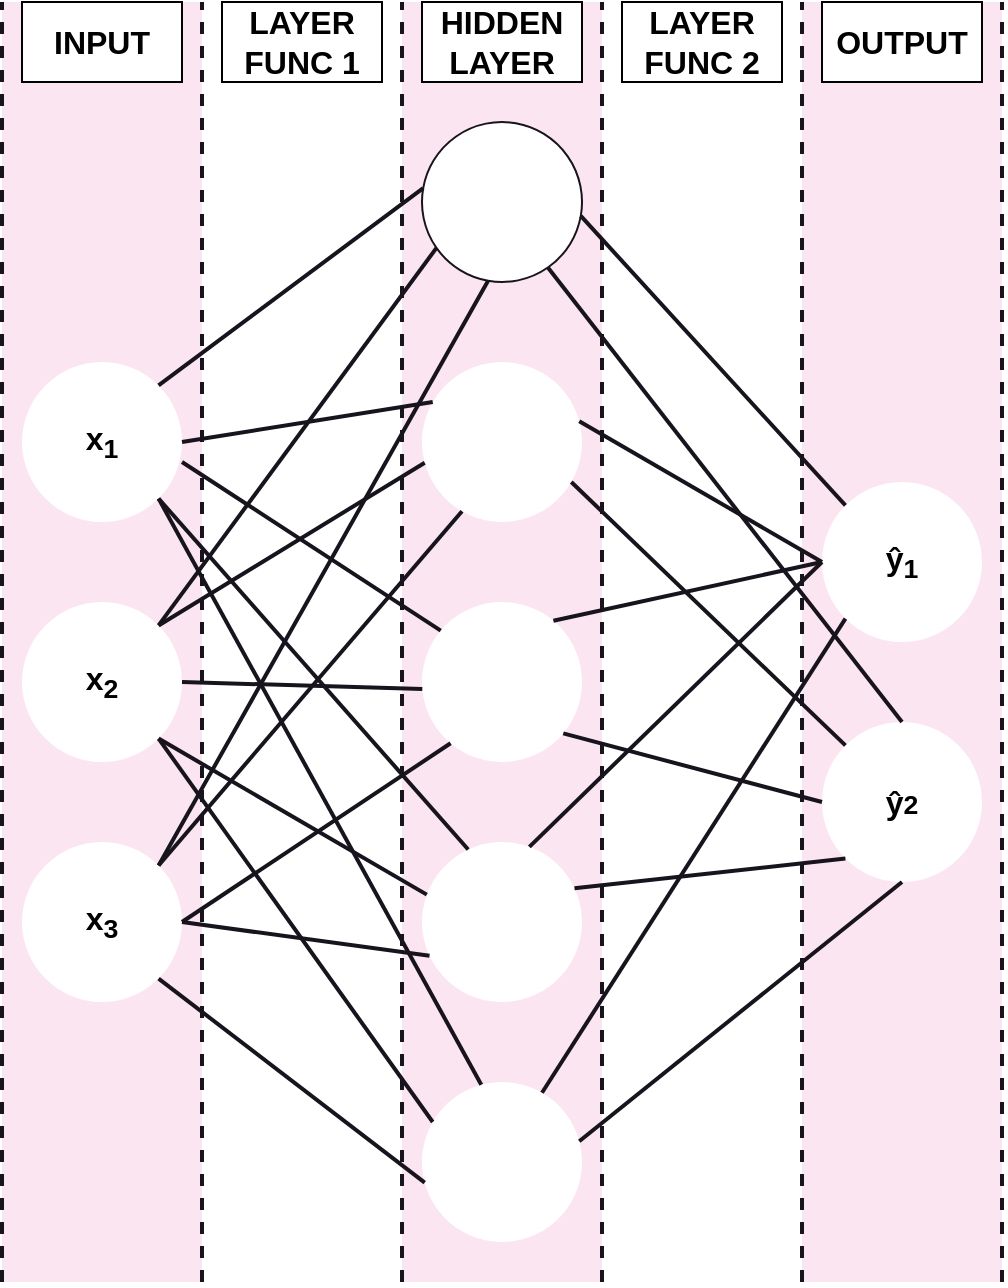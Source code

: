 <mxfile version="22.1.18" type="device">
  <diagram name="Page-1" id="pkmesYbsGE19lawqfJWB">
    <mxGraphModel dx="1434" dy="844" grid="1" gridSize="10" guides="1" tooltips="1" connect="1" arrows="1" fold="1" page="1" pageScale="1" pageWidth="827" pageHeight="1169" background="#ffffff" math="0" shadow="0">
      <root>
        <mxCell id="0" />
        <mxCell id="1" parent="0" />
        <mxCell id="MiUqqFNnCgQq0DjydENk-48" value="" style="rounded=0;whiteSpace=wrap;html=1;fillColor=#d80073;fontColor=#ffffff;strokeColor=none;opacity=10;" vertex="1" parent="1">
          <mxGeometry x="350" y="120" width="100" height="640" as="geometry" />
        </mxCell>
        <mxCell id="MiUqqFNnCgQq0DjydENk-49" value="" style="rounded=0;whiteSpace=wrap;html=1;fillColor=#d80073;fontColor=#ffffff;strokeColor=none;opacity=10;fillStyle=solid;" vertex="1" parent="1">
          <mxGeometry x="550" y="120" width="100" height="640" as="geometry" />
        </mxCell>
        <mxCell id="MiUqqFNnCgQq0DjydENk-59" value="" style="rounded=0;whiteSpace=wrap;html=1;fillColor=#d80073;fontColor=#ffffff;strokeColor=none;opacity=10;" vertex="1" parent="1">
          <mxGeometry x="150" y="120" width="100" height="640" as="geometry" />
        </mxCell>
        <mxCell id="MiUqqFNnCgQq0DjydENk-2" value="" style="ellipse;whiteSpace=wrap;html=1;aspect=fixed;rotation=10;strokeColor=#18141D;" vertex="1" parent="1">
          <mxGeometry x="360" y="180" width="80" height="80" as="geometry" />
        </mxCell>
        <mxCell id="MiUqqFNnCgQq0DjydENk-3" value="" style="ellipse;whiteSpace=wrap;html=1;aspect=fixed;rotation=30;fillStyle=solid;strokeColor=none;" vertex="1" parent="1">
          <mxGeometry x="360" y="300" width="80" height="80" as="geometry" />
        </mxCell>
        <mxCell id="MiUqqFNnCgQq0DjydENk-4" value="" style="ellipse;whiteSpace=wrap;html=1;aspect=fixed;rotation=-5;fillStyle=solid;strokeColor=none;" vertex="1" parent="1">
          <mxGeometry x="360" y="420" width="80" height="80" as="geometry" />
        </mxCell>
        <mxCell id="MiUqqFNnCgQq0DjydENk-5" value="" style="ellipse;whiteSpace=wrap;html=1;aspect=fixed;rotation=20;fillStyle=solid;strokeColor=none;" vertex="1" parent="1">
          <mxGeometry x="360" y="540" width="80" height="80" as="geometry" />
        </mxCell>
        <mxCell id="MiUqqFNnCgQq0DjydENk-6" value="" style="ellipse;whiteSpace=wrap;html=1;aspect=fixed;rotation=-15;fillStyle=solid;strokeColor=none;" vertex="1" parent="1">
          <mxGeometry x="360" y="660" width="80" height="80" as="geometry" />
        </mxCell>
        <mxCell id="MiUqqFNnCgQq0DjydENk-8" value="&lt;b style=&quot;font-size: 16px;&quot;&gt;x&lt;sub&gt;1&lt;/sub&gt;&lt;/b&gt;" style="ellipse;whiteSpace=wrap;html=1;aspect=fixed;rotation=0;fillStyle=solid;strokeColor=none;" vertex="1" parent="1">
          <mxGeometry x="160" y="300" width="80" height="80" as="geometry" />
        </mxCell>
        <mxCell id="MiUqqFNnCgQq0DjydENk-9" value="&lt;b style=&quot;font-size: 16px;&quot;&gt;x&lt;sub&gt;2&lt;/sub&gt;&lt;/b&gt;" style="ellipse;whiteSpace=wrap;html=1;aspect=fixed;fillStyle=solid;strokeColor=none;" vertex="1" parent="1">
          <mxGeometry x="160" y="420" width="80" height="80" as="geometry" />
        </mxCell>
        <mxCell id="MiUqqFNnCgQq0DjydENk-10" value="&lt;b style=&quot;font-size: 16px;&quot;&gt;x&lt;sub&gt;3&lt;/sub&gt;&lt;/b&gt;" style="ellipse;whiteSpace=wrap;html=1;aspect=fixed;fillStyle=solid;strokeColor=none;" vertex="1" parent="1">
          <mxGeometry x="160" y="540" width="80" height="80" as="geometry" />
        </mxCell>
        <mxCell id="MiUqqFNnCgQq0DjydENk-12" value="&lt;font style=&quot;font-size: 16px;&quot;&gt;&lt;b&gt;ŷ&lt;sub&gt;1&lt;/sub&gt;&lt;/b&gt;&lt;/font&gt;" style="ellipse;whiteSpace=wrap;html=1;aspect=fixed;fillStyle=solid;strokeColor=none;" vertex="1" parent="1">
          <mxGeometry x="560" y="360" width="80" height="80" as="geometry" />
        </mxCell>
        <mxCell id="MiUqqFNnCgQq0DjydENk-13" value="&lt;b style=&quot;font-size: 16px;&quot;&gt;ŷ&lt;/b&gt;&lt;b style=&quot;font-size: 13.333px;&quot;&gt;2&lt;/b&gt;" style="ellipse;whiteSpace=wrap;html=1;aspect=fixed;fillStyle=solid;strokeColor=none;" vertex="1" parent="1">
          <mxGeometry x="560" y="480" width="80" height="80" as="geometry" />
        </mxCell>
        <mxCell id="MiUqqFNnCgQq0DjydENk-15" value="" style="endArrow=none;html=1;rounded=0;exitX=1;exitY=0;exitDx=0;exitDy=0;entryX=0;entryY=0.5;entryDx=0;entryDy=0;strokeWidth=2;strokeColor=#18141D;" edge="1" parent="1" source="MiUqqFNnCgQq0DjydENk-8" target="MiUqqFNnCgQq0DjydENk-2">
          <mxGeometry width="50" height="50" relative="1" as="geometry">
            <mxPoint x="390" y="460" as="sourcePoint" />
            <mxPoint x="440" y="410" as="targetPoint" />
          </mxGeometry>
        </mxCell>
        <mxCell id="MiUqqFNnCgQq0DjydENk-16" value="" style="endArrow=none;html=1;rounded=0;exitX=1;exitY=0.5;exitDx=0;exitDy=0;strokeWidth=2;entryX=0;entryY=0.5;entryDx=0;entryDy=0;strokeColor=#18141D;" edge="1" parent="1" source="MiUqqFNnCgQq0DjydENk-8" target="MiUqqFNnCgQq0DjydENk-3">
          <mxGeometry width="50" height="50" relative="1" as="geometry">
            <mxPoint x="245" y="330" as="sourcePoint" />
            <mxPoint x="374" y="247" as="targetPoint" />
          </mxGeometry>
        </mxCell>
        <mxCell id="MiUqqFNnCgQq0DjydENk-17" value="" style="endArrow=none;html=1;rounded=0;strokeWidth=2;entryX=0;entryY=0;entryDx=0;entryDy=0;strokeColor=#18141D;" edge="1" parent="1" target="MiUqqFNnCgQq0DjydENk-4">
          <mxGeometry width="50" height="50" relative="1" as="geometry">
            <mxPoint x="240" y="350" as="sourcePoint" />
            <mxPoint x="370" y="352" as="targetPoint" />
          </mxGeometry>
        </mxCell>
        <mxCell id="MiUqqFNnCgQq0DjydENk-18" value="" style="endArrow=none;html=1;rounded=0;strokeWidth=2;exitX=1;exitY=1;exitDx=0;exitDy=0;entryX=0;entryY=0;entryDx=0;entryDy=0;strokeColor=#18141D;" edge="1" parent="1" source="MiUqqFNnCgQq0DjydENk-8" target="MiUqqFNnCgQq0DjydENk-5">
          <mxGeometry width="50" height="50" relative="1" as="geometry">
            <mxPoint x="233" y="361" as="sourcePoint" />
            <mxPoint x="380" y="362" as="targetPoint" />
          </mxGeometry>
        </mxCell>
        <mxCell id="MiUqqFNnCgQq0DjydENk-19" value="" style="endArrow=none;html=1;rounded=0;exitX=1;exitY=1;exitDx=0;exitDy=0;strokeWidth=2;entryX=0.5;entryY=0;entryDx=0;entryDy=0;strokeColor=#18141D;" edge="1" parent="1" source="MiUqqFNnCgQq0DjydENk-8" target="MiUqqFNnCgQq0DjydENk-6">
          <mxGeometry width="50" height="50" relative="1" as="geometry">
            <mxPoint x="269" y="380" as="sourcePoint" />
            <mxPoint x="390" y="372" as="targetPoint" />
          </mxGeometry>
        </mxCell>
        <mxCell id="MiUqqFNnCgQq0DjydENk-20" value="" style="endArrow=none;html=1;rounded=0;exitX=1;exitY=0;exitDx=0;exitDy=0;strokeWidth=2;entryX=0;entryY=1;entryDx=0;entryDy=0;strokeColor=#18141D;" edge="1" parent="1" source="MiUqqFNnCgQq0DjydENk-9" target="MiUqqFNnCgQq0DjydENk-2">
          <mxGeometry width="50" height="50" relative="1" as="geometry">
            <mxPoint x="279" y="390" as="sourcePoint" />
            <mxPoint x="400" y="382" as="targetPoint" />
          </mxGeometry>
        </mxCell>
        <mxCell id="MiUqqFNnCgQq0DjydENk-21" value="" style="endArrow=none;html=1;rounded=0;exitX=1;exitY=0;exitDx=0;exitDy=0;strokeWidth=2;entryX=0;entryY=1;entryDx=0;entryDy=0;strokeColor=#18141D;" edge="1" parent="1" source="MiUqqFNnCgQq0DjydENk-9" target="MiUqqFNnCgQq0DjydENk-3">
          <mxGeometry width="50" height="50" relative="1" as="geometry">
            <mxPoint x="289" y="400" as="sourcePoint" />
            <mxPoint x="410" y="392" as="targetPoint" />
          </mxGeometry>
        </mxCell>
        <mxCell id="MiUqqFNnCgQq0DjydENk-22" value="" style="endArrow=none;html=1;rounded=0;exitX=1;exitY=0.5;exitDx=0;exitDy=0;strokeWidth=2;entryX=0;entryY=0.5;entryDx=0;entryDy=0;strokeColor=#18141D;" edge="1" parent="1" source="MiUqqFNnCgQq0DjydENk-9" target="MiUqqFNnCgQq0DjydENk-4">
          <mxGeometry width="50" height="50" relative="1" as="geometry">
            <mxPoint x="299" y="410" as="sourcePoint" />
            <mxPoint x="420" y="402" as="targetPoint" />
          </mxGeometry>
        </mxCell>
        <mxCell id="MiUqqFNnCgQq0DjydENk-23" value="" style="endArrow=none;html=1;rounded=0;exitX=1;exitY=1;exitDx=0;exitDy=0;strokeWidth=2;entryX=0;entryY=0.5;entryDx=0;entryDy=0;strokeColor=#18141D;" edge="1" parent="1" source="MiUqqFNnCgQq0DjydENk-9" target="MiUqqFNnCgQq0DjydENk-5">
          <mxGeometry width="50" height="50" relative="1" as="geometry">
            <mxPoint x="309" y="420" as="sourcePoint" />
            <mxPoint x="430" y="412" as="targetPoint" />
          </mxGeometry>
        </mxCell>
        <mxCell id="MiUqqFNnCgQq0DjydENk-24" value="" style="endArrow=none;html=1;rounded=0;exitX=1;exitY=1;exitDx=0;exitDy=0;strokeWidth=2;entryX=0;entryY=0;entryDx=0;entryDy=0;strokeColor=#18141D;" edge="1" parent="1" source="MiUqqFNnCgQq0DjydENk-9" target="MiUqqFNnCgQq0DjydENk-6">
          <mxGeometry width="50" height="50" relative="1" as="geometry">
            <mxPoint x="319" y="430" as="sourcePoint" />
            <mxPoint x="440" y="422" as="targetPoint" />
          </mxGeometry>
        </mxCell>
        <mxCell id="MiUqqFNnCgQq0DjydENk-25" value="" style="endArrow=none;html=1;rounded=0;exitX=1;exitY=0;exitDx=0;exitDy=0;strokeWidth=2;entryX=0.5;entryY=1;entryDx=0;entryDy=0;strokeColor=#18141D;" edge="1" parent="1" source="MiUqqFNnCgQq0DjydENk-10" target="MiUqqFNnCgQq0DjydENk-2">
          <mxGeometry width="50" height="50" relative="1" as="geometry">
            <mxPoint x="329" y="440" as="sourcePoint" />
            <mxPoint x="450" y="432" as="targetPoint" />
          </mxGeometry>
        </mxCell>
        <mxCell id="MiUqqFNnCgQq0DjydENk-26" value="" style="endArrow=none;html=1;rounded=0;exitX=1;exitY=0;exitDx=0;exitDy=0;strokeWidth=2;entryX=0.5;entryY=1;entryDx=0;entryDy=0;strokeColor=#18141D;" edge="1" parent="1" source="MiUqqFNnCgQq0DjydENk-10" target="MiUqqFNnCgQq0DjydENk-3">
          <mxGeometry width="50" height="50" relative="1" as="geometry">
            <mxPoint x="339" y="450" as="sourcePoint" />
            <mxPoint x="460" y="442" as="targetPoint" />
          </mxGeometry>
        </mxCell>
        <mxCell id="MiUqqFNnCgQq0DjydENk-27" value="" style="endArrow=none;html=1;rounded=0;exitX=1;exitY=0.5;exitDx=0;exitDy=0;strokeWidth=2;entryX=0;entryY=1;entryDx=0;entryDy=0;strokeColor=#18141D;" edge="1" parent="1" source="MiUqqFNnCgQq0DjydENk-10" target="MiUqqFNnCgQq0DjydENk-4">
          <mxGeometry width="50" height="50" relative="1" as="geometry">
            <mxPoint x="349" y="460" as="sourcePoint" />
            <mxPoint x="470" y="452" as="targetPoint" />
          </mxGeometry>
        </mxCell>
        <mxCell id="MiUqqFNnCgQq0DjydENk-28" value="" style="endArrow=none;html=1;rounded=0;exitX=1;exitY=1;exitDx=0;exitDy=0;strokeWidth=2;entryX=0;entryY=0.5;entryDx=0;entryDy=0;strokeColor=#18141D;" edge="1" parent="1" source="MiUqqFNnCgQq0DjydENk-10" target="MiUqqFNnCgQq0DjydENk-6">
          <mxGeometry width="50" height="50" relative="1" as="geometry">
            <mxPoint x="359" y="470" as="sourcePoint" />
            <mxPoint x="480" y="462" as="targetPoint" />
          </mxGeometry>
        </mxCell>
        <mxCell id="MiUqqFNnCgQq0DjydENk-29" value="" style="endArrow=none;html=1;rounded=0;exitX=1;exitY=0.5;exitDx=0;exitDy=0;strokeWidth=2;entryX=0;entryY=1;entryDx=0;entryDy=0;strokeColor=#18141D;" edge="1" parent="1" source="MiUqqFNnCgQq0DjydENk-10" target="MiUqqFNnCgQq0DjydENk-5">
          <mxGeometry width="50" height="50" relative="1" as="geometry">
            <mxPoint x="369" y="480" as="sourcePoint" />
            <mxPoint x="490" y="472" as="targetPoint" />
          </mxGeometry>
        </mxCell>
        <mxCell id="MiUqqFNnCgQq0DjydENk-30" value="" style="endArrow=none;html=1;rounded=0;exitX=1;exitY=0.5;exitDx=0;exitDy=0;strokeWidth=2;entryX=0;entryY=0;entryDx=0;entryDy=0;strokeColor=#18141D;" edge="1" parent="1" source="MiUqqFNnCgQq0DjydENk-2" target="MiUqqFNnCgQq0DjydENk-12">
          <mxGeometry width="50" height="50" relative="1" as="geometry">
            <mxPoint x="379" y="490" as="sourcePoint" />
            <mxPoint x="500" y="482" as="targetPoint" />
          </mxGeometry>
        </mxCell>
        <mxCell id="MiUqqFNnCgQq0DjydENk-31" value="" style="endArrow=none;html=1;rounded=0;exitX=1;exitY=1;exitDx=0;exitDy=0;strokeWidth=2;entryX=0.5;entryY=0;entryDx=0;entryDy=0;strokeColor=#18141D;" edge="1" parent="1" source="MiUqqFNnCgQq0DjydENk-2" target="MiUqqFNnCgQq0DjydENk-13">
          <mxGeometry width="50" height="50" relative="1" as="geometry">
            <mxPoint x="389" y="500" as="sourcePoint" />
            <mxPoint x="510" y="492" as="targetPoint" />
          </mxGeometry>
        </mxCell>
        <mxCell id="MiUqqFNnCgQq0DjydENk-32" value="" style="endArrow=none;html=1;rounded=0;exitX=1;exitY=0;exitDx=0;exitDy=0;strokeWidth=2;entryX=0;entryY=0.5;entryDx=0;entryDy=0;strokeColor=#18141D;" edge="1" parent="1" source="MiUqqFNnCgQq0DjydENk-3" target="MiUqqFNnCgQq0DjydENk-12">
          <mxGeometry width="50" height="50" relative="1" as="geometry">
            <mxPoint x="399" y="510" as="sourcePoint" />
            <mxPoint x="520" y="502" as="targetPoint" />
          </mxGeometry>
        </mxCell>
        <mxCell id="MiUqqFNnCgQq0DjydENk-33" value="" style="endArrow=none;html=1;rounded=0;exitX=1;exitY=0.5;exitDx=0;exitDy=0;strokeWidth=2;entryX=0;entryY=0;entryDx=0;entryDy=0;strokeColor=#18141D;" edge="1" parent="1" source="MiUqqFNnCgQq0DjydENk-3" target="MiUqqFNnCgQq0DjydENk-13">
          <mxGeometry width="50" height="50" relative="1" as="geometry">
            <mxPoint x="409" y="520" as="sourcePoint" />
            <mxPoint x="530" y="512" as="targetPoint" />
          </mxGeometry>
        </mxCell>
        <mxCell id="MiUqqFNnCgQq0DjydENk-34" value="" style="endArrow=none;html=1;rounded=0;exitX=1;exitY=0;exitDx=0;exitDy=0;strokeWidth=2;entryX=0;entryY=0.5;entryDx=0;entryDy=0;strokeColor=#18141D;" edge="1" parent="1" source="MiUqqFNnCgQq0DjydENk-4" target="MiUqqFNnCgQq0DjydENk-12">
          <mxGeometry width="50" height="50" relative="1" as="geometry">
            <mxPoint x="419" y="530" as="sourcePoint" />
            <mxPoint x="540" y="522" as="targetPoint" />
          </mxGeometry>
        </mxCell>
        <mxCell id="MiUqqFNnCgQq0DjydENk-35" value="" style="endArrow=none;html=1;rounded=0;exitX=1;exitY=1;exitDx=0;exitDy=0;strokeWidth=2;entryX=0;entryY=0.5;entryDx=0;entryDy=0;strokeColor=#18141D;" edge="1" parent="1" source="MiUqqFNnCgQq0DjydENk-4" target="MiUqqFNnCgQq0DjydENk-13">
          <mxGeometry width="50" height="50" relative="1" as="geometry">
            <mxPoint x="429" y="540" as="sourcePoint" />
            <mxPoint x="550" y="532" as="targetPoint" />
          </mxGeometry>
        </mxCell>
        <mxCell id="MiUqqFNnCgQq0DjydENk-36" value="" style="endArrow=none;html=1;rounded=0;exitX=0.5;exitY=0;exitDx=0;exitDy=0;strokeWidth=2;entryX=0;entryY=0.5;entryDx=0;entryDy=0;strokeColor=#18141D;" edge="1" parent="1" source="MiUqqFNnCgQq0DjydENk-5" target="MiUqqFNnCgQq0DjydENk-12">
          <mxGeometry width="50" height="50" relative="1" as="geometry">
            <mxPoint x="439" y="550" as="sourcePoint" />
            <mxPoint x="560" y="542" as="targetPoint" />
          </mxGeometry>
        </mxCell>
        <mxCell id="MiUqqFNnCgQq0DjydENk-37" value="" style="endArrow=none;html=1;rounded=0;exitX=1;exitY=0;exitDx=0;exitDy=0;strokeWidth=2;entryX=0;entryY=1;entryDx=0;entryDy=0;strokeColor=#18141D;" edge="1" parent="1" source="MiUqqFNnCgQq0DjydENk-5" target="MiUqqFNnCgQq0DjydENk-13">
          <mxGeometry width="50" height="50" relative="1" as="geometry">
            <mxPoint x="449" y="560" as="sourcePoint" />
            <mxPoint x="570" y="552" as="targetPoint" />
          </mxGeometry>
        </mxCell>
        <mxCell id="MiUqqFNnCgQq0DjydENk-38" value="" style="endArrow=none;html=1;rounded=0;exitX=1;exitY=0.5;exitDx=0;exitDy=0;strokeWidth=2;entryX=0.5;entryY=1;entryDx=0;entryDy=0;strokeColor=#18141D;" edge="1" parent="1" source="MiUqqFNnCgQq0DjydENk-6" target="MiUqqFNnCgQq0DjydENk-13">
          <mxGeometry width="50" height="50" relative="1" as="geometry">
            <mxPoint x="459" y="570" as="sourcePoint" />
            <mxPoint x="580" y="562" as="targetPoint" />
          </mxGeometry>
        </mxCell>
        <mxCell id="MiUqqFNnCgQq0DjydENk-39" value="" style="endArrow=none;html=1;rounded=0;exitX=1;exitY=0;exitDx=0;exitDy=0;strokeWidth=2;entryX=0;entryY=1;entryDx=0;entryDy=0;strokeColor=#18141D;" edge="1" parent="1" source="MiUqqFNnCgQq0DjydENk-6" target="MiUqqFNnCgQq0DjydENk-12">
          <mxGeometry width="50" height="50" relative="1" as="geometry">
            <mxPoint x="469" y="580" as="sourcePoint" />
            <mxPoint x="590" y="572" as="targetPoint" />
          </mxGeometry>
        </mxCell>
        <mxCell id="MiUqqFNnCgQq0DjydENk-43" value="" style="endArrow=none;dashed=1;html=1;rounded=0;fillColor=#d80073;strokeColor=#18141D;strokeWidth=2;fontStyle=1" edge="1" parent="1">
          <mxGeometry width="50" height="50" relative="1" as="geometry">
            <mxPoint x="250" y="760" as="sourcePoint" />
            <mxPoint x="250" y="120" as="targetPoint" />
          </mxGeometry>
        </mxCell>
        <mxCell id="MiUqqFNnCgQq0DjydENk-50" value="" style="endArrow=none;dashed=1;html=1;rounded=0;fillColor=#d80073;strokeColor=#18141D;strokeWidth=2;fontStyle=1" edge="1" parent="1">
          <mxGeometry width="50" height="50" relative="1" as="geometry">
            <mxPoint x="350" y="760" as="sourcePoint" />
            <mxPoint x="350" y="120" as="targetPoint" />
          </mxGeometry>
        </mxCell>
        <mxCell id="MiUqqFNnCgQq0DjydENk-51" value="" style="endArrow=none;dashed=1;html=1;rounded=0;fillColor=#d80073;strokeColor=#18141D;strokeWidth=2;fontStyle=1" edge="1" parent="1">
          <mxGeometry width="50" height="50" relative="1" as="geometry">
            <mxPoint x="450" y="760" as="sourcePoint" />
            <mxPoint x="450" y="120" as="targetPoint" />
          </mxGeometry>
        </mxCell>
        <mxCell id="MiUqqFNnCgQq0DjydENk-52" value="" style="endArrow=none;dashed=1;html=1;rounded=0;fillColor=#d80073;strokeColor=#18141D;strokeWidth=2;fontStyle=1" edge="1" parent="1">
          <mxGeometry width="50" height="50" relative="1" as="geometry">
            <mxPoint x="550" y="760" as="sourcePoint" />
            <mxPoint x="550" y="120" as="targetPoint" />
          </mxGeometry>
        </mxCell>
        <mxCell id="MiUqqFNnCgQq0DjydENk-53" value="" style="endArrow=none;dashed=1;html=1;rounded=0;fillColor=#d80073;strokeColor=#18141D;strokeWidth=2;fontStyle=1" edge="1" parent="1">
          <mxGeometry width="50" height="50" relative="1" as="geometry">
            <mxPoint x="650" y="760" as="sourcePoint" />
            <mxPoint x="650" y="120" as="targetPoint" />
          </mxGeometry>
        </mxCell>
        <mxCell id="MiUqqFNnCgQq0DjydENk-54" value="" style="endArrow=none;dashed=1;html=1;rounded=0;fillColor=#d80073;strokeColor=#18141D;strokeWidth=2;fontStyle=1" edge="1" parent="1">
          <mxGeometry width="50" height="50" relative="1" as="geometry">
            <mxPoint x="150" y="760" as="sourcePoint" />
            <mxPoint x="150" y="120" as="targetPoint" />
          </mxGeometry>
        </mxCell>
        <mxCell id="MiUqqFNnCgQq0DjydENk-60" value="&lt;font style=&quot;font-size: 16px;&quot;&gt;&lt;b&gt;INPUT&lt;/b&gt;&lt;/font&gt;" style="rounded=0;whiteSpace=wrap;html=1;fillStyle=solid;" vertex="1" parent="1">
          <mxGeometry x="160" y="120" width="80" height="40" as="geometry" />
        </mxCell>
        <mxCell id="MiUqqFNnCgQq0DjydENk-61" value="&lt;font style=&quot;font-size: 16px;&quot;&gt;&lt;b&gt;HIDDEN LAYER&lt;/b&gt;&lt;/font&gt;" style="rounded=0;whiteSpace=wrap;html=1;fillStyle=solid;" vertex="1" parent="1">
          <mxGeometry x="360" y="120" width="80" height="40" as="geometry" />
        </mxCell>
        <mxCell id="MiUqqFNnCgQq0DjydENk-62" value="&lt;font style=&quot;font-size: 16px;&quot;&gt;&lt;b&gt;OUTPUT&lt;/b&gt;&lt;/font&gt;" style="rounded=0;whiteSpace=wrap;html=1;glass=0;shadow=0;fillStyle=solid;" vertex="1" parent="1">
          <mxGeometry x="560" y="120" width="80" height="40" as="geometry" />
        </mxCell>
        <mxCell id="MiUqqFNnCgQq0DjydENk-66" value="&lt;font style=&quot;font-size: 16px;&quot;&gt;&lt;b&gt;LAYER FUNC 1&lt;/b&gt;&lt;/font&gt;" style="rounded=0;whiteSpace=wrap;html=1;fillStyle=solid;" vertex="1" parent="1">
          <mxGeometry x="260" y="120" width="80" height="40" as="geometry" />
        </mxCell>
        <mxCell id="MiUqqFNnCgQq0DjydENk-67" value="&lt;font style=&quot;font-size: 16px;&quot;&gt;&lt;b&gt;LAYER FUNC 2&lt;/b&gt;&lt;/font&gt;" style="rounded=0;whiteSpace=wrap;html=1;fillStyle=solid;" vertex="1" parent="1">
          <mxGeometry x="460" y="120" width="80" height="40" as="geometry" />
        </mxCell>
      </root>
    </mxGraphModel>
  </diagram>
</mxfile>
